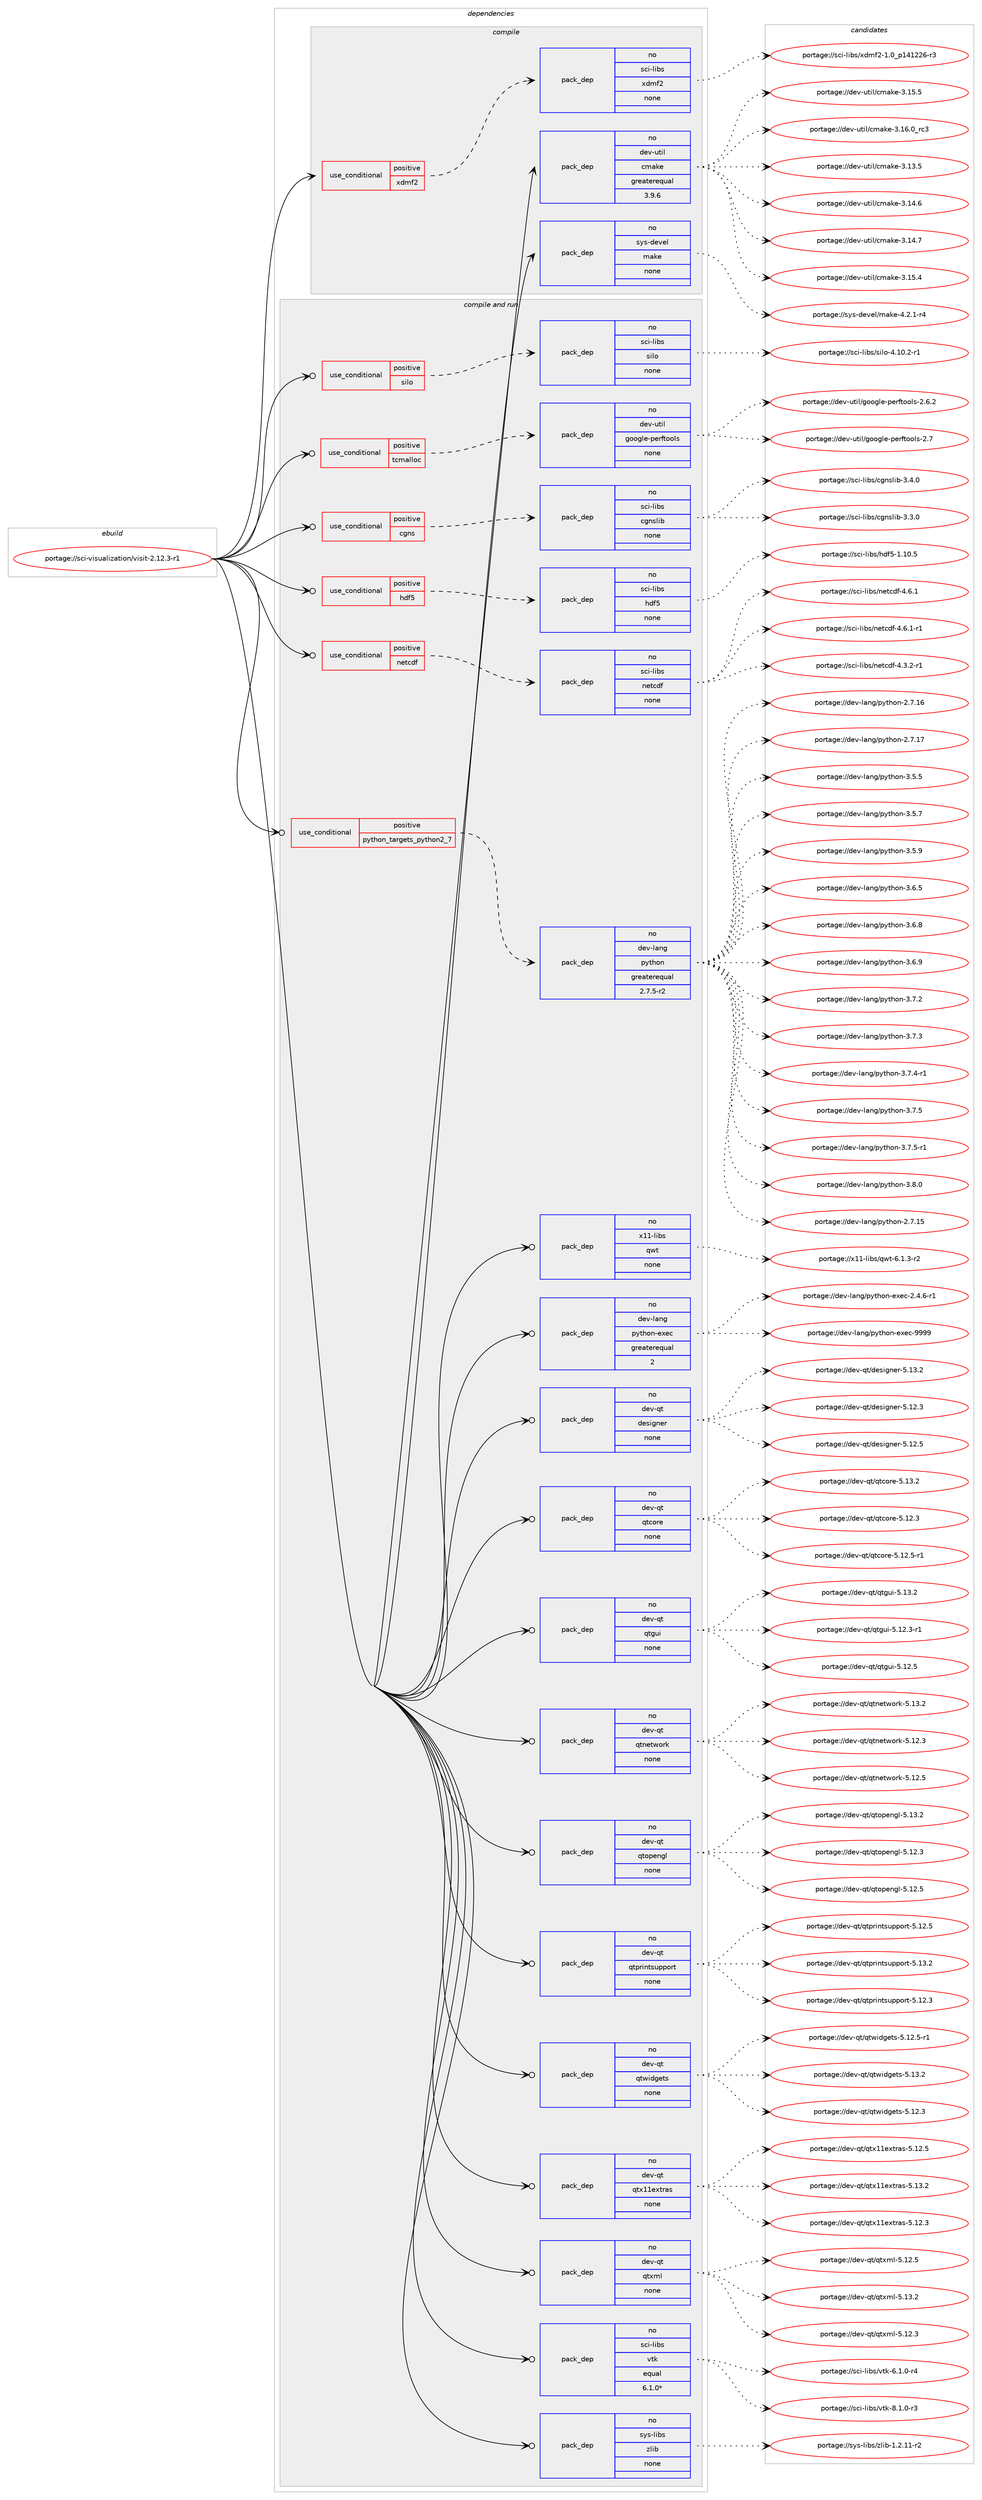 digraph prolog {

# *************
# Graph options
# *************

newrank=true;
concentrate=true;
compound=true;
graph [rankdir=LR,fontname=Helvetica,fontsize=10,ranksep=1.5];#, ranksep=2.5, nodesep=0.2];
edge  [arrowhead=vee];
node  [fontname=Helvetica,fontsize=10];

# **********
# The ebuild
# **********

subgraph cluster_leftcol {
color=gray;
rank=same;
label=<<i>ebuild</i>>;
id [label="portage://sci-visualization/visit-2.12.3-r1", color=red, width=4, href="../sci-visualization/visit-2.12.3-r1.svg"];
}

# ****************
# The dependencies
# ****************

subgraph cluster_midcol {
color=gray;
label=<<i>dependencies</i>>;
subgraph cluster_compile {
fillcolor="#eeeeee";
style=filled;
label=<<i>compile</i>>;
subgraph cond98712 {
dependency398702 [label=<<TABLE BORDER="0" CELLBORDER="1" CELLSPACING="0" CELLPADDING="4"><TR><TD ROWSPAN="3" CELLPADDING="10">use_conditional</TD></TR><TR><TD>positive</TD></TR><TR><TD>xdmf2</TD></TR></TABLE>>, shape=none, color=red];
subgraph pack293205 {
dependency398703 [label=<<TABLE BORDER="0" CELLBORDER="1" CELLSPACING="0" CELLPADDING="4" WIDTH="220"><TR><TD ROWSPAN="6" CELLPADDING="30">pack_dep</TD></TR><TR><TD WIDTH="110">no</TD></TR><TR><TD>sci-libs</TD></TR><TR><TD>xdmf2</TD></TR><TR><TD>none</TD></TR><TR><TD></TD></TR></TABLE>>, shape=none, color=blue];
}
dependency398702:e -> dependency398703:w [weight=20,style="dashed",arrowhead="vee"];
}
id:e -> dependency398702:w [weight=20,style="solid",arrowhead="vee"];
subgraph pack293206 {
dependency398704 [label=<<TABLE BORDER="0" CELLBORDER="1" CELLSPACING="0" CELLPADDING="4" WIDTH="220"><TR><TD ROWSPAN="6" CELLPADDING="30">pack_dep</TD></TR><TR><TD WIDTH="110">no</TD></TR><TR><TD>dev-util</TD></TR><TR><TD>cmake</TD></TR><TR><TD>greaterequal</TD></TR><TR><TD>3.9.6</TD></TR></TABLE>>, shape=none, color=blue];
}
id:e -> dependency398704:w [weight=20,style="solid",arrowhead="vee"];
subgraph pack293207 {
dependency398705 [label=<<TABLE BORDER="0" CELLBORDER="1" CELLSPACING="0" CELLPADDING="4" WIDTH="220"><TR><TD ROWSPAN="6" CELLPADDING="30">pack_dep</TD></TR><TR><TD WIDTH="110">no</TD></TR><TR><TD>sys-devel</TD></TR><TR><TD>make</TD></TR><TR><TD>none</TD></TR><TR><TD></TD></TR></TABLE>>, shape=none, color=blue];
}
id:e -> dependency398705:w [weight=20,style="solid",arrowhead="vee"];
}
subgraph cluster_compileandrun {
fillcolor="#eeeeee";
style=filled;
label=<<i>compile and run</i>>;
subgraph cond98713 {
dependency398706 [label=<<TABLE BORDER="0" CELLBORDER="1" CELLSPACING="0" CELLPADDING="4"><TR><TD ROWSPAN="3" CELLPADDING="10">use_conditional</TD></TR><TR><TD>positive</TD></TR><TR><TD>cgns</TD></TR></TABLE>>, shape=none, color=red];
subgraph pack293208 {
dependency398707 [label=<<TABLE BORDER="0" CELLBORDER="1" CELLSPACING="0" CELLPADDING="4" WIDTH="220"><TR><TD ROWSPAN="6" CELLPADDING="30">pack_dep</TD></TR><TR><TD WIDTH="110">no</TD></TR><TR><TD>sci-libs</TD></TR><TR><TD>cgnslib</TD></TR><TR><TD>none</TD></TR><TR><TD></TD></TR></TABLE>>, shape=none, color=blue];
}
dependency398706:e -> dependency398707:w [weight=20,style="dashed",arrowhead="vee"];
}
id:e -> dependency398706:w [weight=20,style="solid",arrowhead="odotvee"];
subgraph cond98714 {
dependency398708 [label=<<TABLE BORDER="0" CELLBORDER="1" CELLSPACING="0" CELLPADDING="4"><TR><TD ROWSPAN="3" CELLPADDING="10">use_conditional</TD></TR><TR><TD>positive</TD></TR><TR><TD>hdf5</TD></TR></TABLE>>, shape=none, color=red];
subgraph pack293209 {
dependency398709 [label=<<TABLE BORDER="0" CELLBORDER="1" CELLSPACING="0" CELLPADDING="4" WIDTH="220"><TR><TD ROWSPAN="6" CELLPADDING="30">pack_dep</TD></TR><TR><TD WIDTH="110">no</TD></TR><TR><TD>sci-libs</TD></TR><TR><TD>hdf5</TD></TR><TR><TD>none</TD></TR><TR><TD></TD></TR></TABLE>>, shape=none, color=blue];
}
dependency398708:e -> dependency398709:w [weight=20,style="dashed",arrowhead="vee"];
}
id:e -> dependency398708:w [weight=20,style="solid",arrowhead="odotvee"];
subgraph cond98715 {
dependency398710 [label=<<TABLE BORDER="0" CELLBORDER="1" CELLSPACING="0" CELLPADDING="4"><TR><TD ROWSPAN="3" CELLPADDING="10">use_conditional</TD></TR><TR><TD>positive</TD></TR><TR><TD>netcdf</TD></TR></TABLE>>, shape=none, color=red];
subgraph pack293210 {
dependency398711 [label=<<TABLE BORDER="0" CELLBORDER="1" CELLSPACING="0" CELLPADDING="4" WIDTH="220"><TR><TD ROWSPAN="6" CELLPADDING="30">pack_dep</TD></TR><TR><TD WIDTH="110">no</TD></TR><TR><TD>sci-libs</TD></TR><TR><TD>netcdf</TD></TR><TR><TD>none</TD></TR><TR><TD></TD></TR></TABLE>>, shape=none, color=blue];
}
dependency398710:e -> dependency398711:w [weight=20,style="dashed",arrowhead="vee"];
}
id:e -> dependency398710:w [weight=20,style="solid",arrowhead="odotvee"];
subgraph cond98716 {
dependency398712 [label=<<TABLE BORDER="0" CELLBORDER="1" CELLSPACING="0" CELLPADDING="4"><TR><TD ROWSPAN="3" CELLPADDING="10">use_conditional</TD></TR><TR><TD>positive</TD></TR><TR><TD>python_targets_python2_7</TD></TR></TABLE>>, shape=none, color=red];
subgraph pack293211 {
dependency398713 [label=<<TABLE BORDER="0" CELLBORDER="1" CELLSPACING="0" CELLPADDING="4" WIDTH="220"><TR><TD ROWSPAN="6" CELLPADDING="30">pack_dep</TD></TR><TR><TD WIDTH="110">no</TD></TR><TR><TD>dev-lang</TD></TR><TR><TD>python</TD></TR><TR><TD>greaterequal</TD></TR><TR><TD>2.7.5-r2</TD></TR></TABLE>>, shape=none, color=blue];
}
dependency398712:e -> dependency398713:w [weight=20,style="dashed",arrowhead="vee"];
}
id:e -> dependency398712:w [weight=20,style="solid",arrowhead="odotvee"];
subgraph cond98717 {
dependency398714 [label=<<TABLE BORDER="0" CELLBORDER="1" CELLSPACING="0" CELLPADDING="4"><TR><TD ROWSPAN="3" CELLPADDING="10">use_conditional</TD></TR><TR><TD>positive</TD></TR><TR><TD>silo</TD></TR></TABLE>>, shape=none, color=red];
subgraph pack293212 {
dependency398715 [label=<<TABLE BORDER="0" CELLBORDER="1" CELLSPACING="0" CELLPADDING="4" WIDTH="220"><TR><TD ROWSPAN="6" CELLPADDING="30">pack_dep</TD></TR><TR><TD WIDTH="110">no</TD></TR><TR><TD>sci-libs</TD></TR><TR><TD>silo</TD></TR><TR><TD>none</TD></TR><TR><TD></TD></TR></TABLE>>, shape=none, color=blue];
}
dependency398714:e -> dependency398715:w [weight=20,style="dashed",arrowhead="vee"];
}
id:e -> dependency398714:w [weight=20,style="solid",arrowhead="odotvee"];
subgraph cond98718 {
dependency398716 [label=<<TABLE BORDER="0" CELLBORDER="1" CELLSPACING="0" CELLPADDING="4"><TR><TD ROWSPAN="3" CELLPADDING="10">use_conditional</TD></TR><TR><TD>positive</TD></TR><TR><TD>tcmalloc</TD></TR></TABLE>>, shape=none, color=red];
subgraph pack293213 {
dependency398717 [label=<<TABLE BORDER="0" CELLBORDER="1" CELLSPACING="0" CELLPADDING="4" WIDTH="220"><TR><TD ROWSPAN="6" CELLPADDING="30">pack_dep</TD></TR><TR><TD WIDTH="110">no</TD></TR><TR><TD>dev-util</TD></TR><TR><TD>google-perftools</TD></TR><TR><TD>none</TD></TR><TR><TD></TD></TR></TABLE>>, shape=none, color=blue];
}
dependency398716:e -> dependency398717:w [weight=20,style="dashed",arrowhead="vee"];
}
id:e -> dependency398716:w [weight=20,style="solid",arrowhead="odotvee"];
subgraph pack293214 {
dependency398718 [label=<<TABLE BORDER="0" CELLBORDER="1" CELLSPACING="0" CELLPADDING="4" WIDTH="220"><TR><TD ROWSPAN="6" CELLPADDING="30">pack_dep</TD></TR><TR><TD WIDTH="110">no</TD></TR><TR><TD>dev-lang</TD></TR><TR><TD>python-exec</TD></TR><TR><TD>greaterequal</TD></TR><TR><TD>2</TD></TR></TABLE>>, shape=none, color=blue];
}
id:e -> dependency398718:w [weight=20,style="solid",arrowhead="odotvee"];
subgraph pack293215 {
dependency398719 [label=<<TABLE BORDER="0" CELLBORDER="1" CELLSPACING="0" CELLPADDING="4" WIDTH="220"><TR><TD ROWSPAN="6" CELLPADDING="30">pack_dep</TD></TR><TR><TD WIDTH="110">no</TD></TR><TR><TD>dev-qt</TD></TR><TR><TD>designer</TD></TR><TR><TD>none</TD></TR><TR><TD></TD></TR></TABLE>>, shape=none, color=blue];
}
id:e -> dependency398719:w [weight=20,style="solid",arrowhead="odotvee"];
subgraph pack293216 {
dependency398720 [label=<<TABLE BORDER="0" CELLBORDER="1" CELLSPACING="0" CELLPADDING="4" WIDTH="220"><TR><TD ROWSPAN="6" CELLPADDING="30">pack_dep</TD></TR><TR><TD WIDTH="110">no</TD></TR><TR><TD>dev-qt</TD></TR><TR><TD>qtcore</TD></TR><TR><TD>none</TD></TR><TR><TD></TD></TR></TABLE>>, shape=none, color=blue];
}
id:e -> dependency398720:w [weight=20,style="solid",arrowhead="odotvee"];
subgraph pack293217 {
dependency398721 [label=<<TABLE BORDER="0" CELLBORDER="1" CELLSPACING="0" CELLPADDING="4" WIDTH="220"><TR><TD ROWSPAN="6" CELLPADDING="30">pack_dep</TD></TR><TR><TD WIDTH="110">no</TD></TR><TR><TD>dev-qt</TD></TR><TR><TD>qtgui</TD></TR><TR><TD>none</TD></TR><TR><TD></TD></TR></TABLE>>, shape=none, color=blue];
}
id:e -> dependency398721:w [weight=20,style="solid",arrowhead="odotvee"];
subgraph pack293218 {
dependency398722 [label=<<TABLE BORDER="0" CELLBORDER="1" CELLSPACING="0" CELLPADDING="4" WIDTH="220"><TR><TD ROWSPAN="6" CELLPADDING="30">pack_dep</TD></TR><TR><TD WIDTH="110">no</TD></TR><TR><TD>dev-qt</TD></TR><TR><TD>qtnetwork</TD></TR><TR><TD>none</TD></TR><TR><TD></TD></TR></TABLE>>, shape=none, color=blue];
}
id:e -> dependency398722:w [weight=20,style="solid",arrowhead="odotvee"];
subgraph pack293219 {
dependency398723 [label=<<TABLE BORDER="0" CELLBORDER="1" CELLSPACING="0" CELLPADDING="4" WIDTH="220"><TR><TD ROWSPAN="6" CELLPADDING="30">pack_dep</TD></TR><TR><TD WIDTH="110">no</TD></TR><TR><TD>dev-qt</TD></TR><TR><TD>qtopengl</TD></TR><TR><TD>none</TD></TR><TR><TD></TD></TR></TABLE>>, shape=none, color=blue];
}
id:e -> dependency398723:w [weight=20,style="solid",arrowhead="odotvee"];
subgraph pack293220 {
dependency398724 [label=<<TABLE BORDER="0" CELLBORDER="1" CELLSPACING="0" CELLPADDING="4" WIDTH="220"><TR><TD ROWSPAN="6" CELLPADDING="30">pack_dep</TD></TR><TR><TD WIDTH="110">no</TD></TR><TR><TD>dev-qt</TD></TR><TR><TD>qtprintsupport</TD></TR><TR><TD>none</TD></TR><TR><TD></TD></TR></TABLE>>, shape=none, color=blue];
}
id:e -> dependency398724:w [weight=20,style="solid",arrowhead="odotvee"];
subgraph pack293221 {
dependency398725 [label=<<TABLE BORDER="0" CELLBORDER="1" CELLSPACING="0" CELLPADDING="4" WIDTH="220"><TR><TD ROWSPAN="6" CELLPADDING="30">pack_dep</TD></TR><TR><TD WIDTH="110">no</TD></TR><TR><TD>dev-qt</TD></TR><TR><TD>qtwidgets</TD></TR><TR><TD>none</TD></TR><TR><TD></TD></TR></TABLE>>, shape=none, color=blue];
}
id:e -> dependency398725:w [weight=20,style="solid",arrowhead="odotvee"];
subgraph pack293222 {
dependency398726 [label=<<TABLE BORDER="0" CELLBORDER="1" CELLSPACING="0" CELLPADDING="4" WIDTH="220"><TR><TD ROWSPAN="6" CELLPADDING="30">pack_dep</TD></TR><TR><TD WIDTH="110">no</TD></TR><TR><TD>dev-qt</TD></TR><TR><TD>qtx11extras</TD></TR><TR><TD>none</TD></TR><TR><TD></TD></TR></TABLE>>, shape=none, color=blue];
}
id:e -> dependency398726:w [weight=20,style="solid",arrowhead="odotvee"];
subgraph pack293223 {
dependency398727 [label=<<TABLE BORDER="0" CELLBORDER="1" CELLSPACING="0" CELLPADDING="4" WIDTH="220"><TR><TD ROWSPAN="6" CELLPADDING="30">pack_dep</TD></TR><TR><TD WIDTH="110">no</TD></TR><TR><TD>dev-qt</TD></TR><TR><TD>qtxml</TD></TR><TR><TD>none</TD></TR><TR><TD></TD></TR></TABLE>>, shape=none, color=blue];
}
id:e -> dependency398727:w [weight=20,style="solid",arrowhead="odotvee"];
subgraph pack293224 {
dependency398728 [label=<<TABLE BORDER="0" CELLBORDER="1" CELLSPACING="0" CELLPADDING="4" WIDTH="220"><TR><TD ROWSPAN="6" CELLPADDING="30">pack_dep</TD></TR><TR><TD WIDTH="110">no</TD></TR><TR><TD>sci-libs</TD></TR><TR><TD>vtk</TD></TR><TR><TD>equal</TD></TR><TR><TD>6.1.0*</TD></TR></TABLE>>, shape=none, color=blue];
}
id:e -> dependency398728:w [weight=20,style="solid",arrowhead="odotvee"];
subgraph pack293225 {
dependency398729 [label=<<TABLE BORDER="0" CELLBORDER="1" CELLSPACING="0" CELLPADDING="4" WIDTH="220"><TR><TD ROWSPAN="6" CELLPADDING="30">pack_dep</TD></TR><TR><TD WIDTH="110">no</TD></TR><TR><TD>sys-libs</TD></TR><TR><TD>zlib</TD></TR><TR><TD>none</TD></TR><TR><TD></TD></TR></TABLE>>, shape=none, color=blue];
}
id:e -> dependency398729:w [weight=20,style="solid",arrowhead="odotvee"];
subgraph pack293226 {
dependency398730 [label=<<TABLE BORDER="0" CELLBORDER="1" CELLSPACING="0" CELLPADDING="4" WIDTH="220"><TR><TD ROWSPAN="6" CELLPADDING="30">pack_dep</TD></TR><TR><TD WIDTH="110">no</TD></TR><TR><TD>x11-libs</TD></TR><TR><TD>qwt</TD></TR><TR><TD>none</TD></TR><TR><TD></TD></TR></TABLE>>, shape=none, color=blue];
}
id:e -> dependency398730:w [weight=20,style="solid",arrowhead="odotvee"];
}
subgraph cluster_run {
fillcolor="#eeeeee";
style=filled;
label=<<i>run</i>>;
}
}

# **************
# The candidates
# **************

subgraph cluster_choices {
rank=same;
color=gray;
label=<<i>candidates</i>>;

subgraph choice293205 {
color=black;
nodesep=1;
choiceportage115991054510810598115471201001091025045494648951124952495050544511451 [label="portage://sci-libs/xdmf2-1.0_p141226-r3", color=red, width=4,href="../sci-libs/xdmf2-1.0_p141226-r3.svg"];
dependency398703:e -> choiceportage115991054510810598115471201001091025045494648951124952495050544511451:w [style=dotted,weight="100"];
}
subgraph choice293206 {
color=black;
nodesep=1;
choiceportage1001011184511711610510847991099710710145514649514653 [label="portage://dev-util/cmake-3.13.5", color=red, width=4,href="../dev-util/cmake-3.13.5.svg"];
choiceportage1001011184511711610510847991099710710145514649524654 [label="portage://dev-util/cmake-3.14.6", color=red, width=4,href="../dev-util/cmake-3.14.6.svg"];
choiceportage1001011184511711610510847991099710710145514649524655 [label="portage://dev-util/cmake-3.14.7", color=red, width=4,href="../dev-util/cmake-3.14.7.svg"];
choiceportage1001011184511711610510847991099710710145514649534652 [label="portage://dev-util/cmake-3.15.4", color=red, width=4,href="../dev-util/cmake-3.15.4.svg"];
choiceportage1001011184511711610510847991099710710145514649534653 [label="portage://dev-util/cmake-3.15.5", color=red, width=4,href="../dev-util/cmake-3.15.5.svg"];
choiceportage1001011184511711610510847991099710710145514649544648951149951 [label="portage://dev-util/cmake-3.16.0_rc3", color=red, width=4,href="../dev-util/cmake-3.16.0_rc3.svg"];
dependency398704:e -> choiceportage1001011184511711610510847991099710710145514649514653:w [style=dotted,weight="100"];
dependency398704:e -> choiceportage1001011184511711610510847991099710710145514649524654:w [style=dotted,weight="100"];
dependency398704:e -> choiceportage1001011184511711610510847991099710710145514649524655:w [style=dotted,weight="100"];
dependency398704:e -> choiceportage1001011184511711610510847991099710710145514649534652:w [style=dotted,weight="100"];
dependency398704:e -> choiceportage1001011184511711610510847991099710710145514649534653:w [style=dotted,weight="100"];
dependency398704:e -> choiceportage1001011184511711610510847991099710710145514649544648951149951:w [style=dotted,weight="100"];
}
subgraph choice293207 {
color=black;
nodesep=1;
choiceportage1151211154510010111810110847109971071014552465046494511452 [label="portage://sys-devel/make-4.2.1-r4", color=red, width=4,href="../sys-devel/make-4.2.1-r4.svg"];
dependency398705:e -> choiceportage1151211154510010111810110847109971071014552465046494511452:w [style=dotted,weight="100"];
}
subgraph choice293208 {
color=black;
nodesep=1;
choiceportage115991054510810598115479910311011510810598455146514648 [label="portage://sci-libs/cgnslib-3.3.0", color=red, width=4,href="../sci-libs/cgnslib-3.3.0.svg"];
choiceportage115991054510810598115479910311011510810598455146524648 [label="portage://sci-libs/cgnslib-3.4.0", color=red, width=4,href="../sci-libs/cgnslib-3.4.0.svg"];
dependency398707:e -> choiceportage115991054510810598115479910311011510810598455146514648:w [style=dotted,weight="100"];
dependency398707:e -> choiceportage115991054510810598115479910311011510810598455146524648:w [style=dotted,weight="100"];
}
subgraph choice293209 {
color=black;
nodesep=1;
choiceportage115991054510810598115471041001025345494649484653 [label="portage://sci-libs/hdf5-1.10.5", color=red, width=4,href="../sci-libs/hdf5-1.10.5.svg"];
dependency398709:e -> choiceportage115991054510810598115471041001025345494649484653:w [style=dotted,weight="100"];
}
subgraph choice293210 {
color=black;
nodesep=1;
choiceportage11599105451081059811547110101116991001024552465146504511449 [label="portage://sci-libs/netcdf-4.3.2-r1", color=red, width=4,href="../sci-libs/netcdf-4.3.2-r1.svg"];
choiceportage1159910545108105981154711010111699100102455246544649 [label="portage://sci-libs/netcdf-4.6.1", color=red, width=4,href="../sci-libs/netcdf-4.6.1.svg"];
choiceportage11599105451081059811547110101116991001024552465446494511449 [label="portage://sci-libs/netcdf-4.6.1-r1", color=red, width=4,href="../sci-libs/netcdf-4.6.1-r1.svg"];
dependency398711:e -> choiceportage11599105451081059811547110101116991001024552465146504511449:w [style=dotted,weight="100"];
dependency398711:e -> choiceportage1159910545108105981154711010111699100102455246544649:w [style=dotted,weight="100"];
dependency398711:e -> choiceportage11599105451081059811547110101116991001024552465446494511449:w [style=dotted,weight="100"];
}
subgraph choice293211 {
color=black;
nodesep=1;
choiceportage10010111845108971101034711212111610411111045504655464953 [label="portage://dev-lang/python-2.7.15", color=red, width=4,href="../dev-lang/python-2.7.15.svg"];
choiceportage10010111845108971101034711212111610411111045504655464954 [label="portage://dev-lang/python-2.7.16", color=red, width=4,href="../dev-lang/python-2.7.16.svg"];
choiceportage10010111845108971101034711212111610411111045504655464955 [label="portage://dev-lang/python-2.7.17", color=red, width=4,href="../dev-lang/python-2.7.17.svg"];
choiceportage100101118451089711010347112121116104111110455146534653 [label="portage://dev-lang/python-3.5.5", color=red, width=4,href="../dev-lang/python-3.5.5.svg"];
choiceportage100101118451089711010347112121116104111110455146534655 [label="portage://dev-lang/python-3.5.7", color=red, width=4,href="../dev-lang/python-3.5.7.svg"];
choiceportage100101118451089711010347112121116104111110455146534657 [label="portage://dev-lang/python-3.5.9", color=red, width=4,href="../dev-lang/python-3.5.9.svg"];
choiceportage100101118451089711010347112121116104111110455146544653 [label="portage://dev-lang/python-3.6.5", color=red, width=4,href="../dev-lang/python-3.6.5.svg"];
choiceportage100101118451089711010347112121116104111110455146544656 [label="portage://dev-lang/python-3.6.8", color=red, width=4,href="../dev-lang/python-3.6.8.svg"];
choiceportage100101118451089711010347112121116104111110455146544657 [label="portage://dev-lang/python-3.6.9", color=red, width=4,href="../dev-lang/python-3.6.9.svg"];
choiceportage100101118451089711010347112121116104111110455146554650 [label="portage://dev-lang/python-3.7.2", color=red, width=4,href="../dev-lang/python-3.7.2.svg"];
choiceportage100101118451089711010347112121116104111110455146554651 [label="portage://dev-lang/python-3.7.3", color=red, width=4,href="../dev-lang/python-3.7.3.svg"];
choiceportage1001011184510897110103471121211161041111104551465546524511449 [label="portage://dev-lang/python-3.7.4-r1", color=red, width=4,href="../dev-lang/python-3.7.4-r1.svg"];
choiceportage100101118451089711010347112121116104111110455146554653 [label="portage://dev-lang/python-3.7.5", color=red, width=4,href="../dev-lang/python-3.7.5.svg"];
choiceportage1001011184510897110103471121211161041111104551465546534511449 [label="portage://dev-lang/python-3.7.5-r1", color=red, width=4,href="../dev-lang/python-3.7.5-r1.svg"];
choiceportage100101118451089711010347112121116104111110455146564648 [label="portage://dev-lang/python-3.8.0", color=red, width=4,href="../dev-lang/python-3.8.0.svg"];
dependency398713:e -> choiceportage10010111845108971101034711212111610411111045504655464953:w [style=dotted,weight="100"];
dependency398713:e -> choiceportage10010111845108971101034711212111610411111045504655464954:w [style=dotted,weight="100"];
dependency398713:e -> choiceportage10010111845108971101034711212111610411111045504655464955:w [style=dotted,weight="100"];
dependency398713:e -> choiceportage100101118451089711010347112121116104111110455146534653:w [style=dotted,weight="100"];
dependency398713:e -> choiceportage100101118451089711010347112121116104111110455146534655:w [style=dotted,weight="100"];
dependency398713:e -> choiceportage100101118451089711010347112121116104111110455146534657:w [style=dotted,weight="100"];
dependency398713:e -> choiceportage100101118451089711010347112121116104111110455146544653:w [style=dotted,weight="100"];
dependency398713:e -> choiceportage100101118451089711010347112121116104111110455146544656:w [style=dotted,weight="100"];
dependency398713:e -> choiceportage100101118451089711010347112121116104111110455146544657:w [style=dotted,weight="100"];
dependency398713:e -> choiceportage100101118451089711010347112121116104111110455146554650:w [style=dotted,weight="100"];
dependency398713:e -> choiceportage100101118451089711010347112121116104111110455146554651:w [style=dotted,weight="100"];
dependency398713:e -> choiceportage1001011184510897110103471121211161041111104551465546524511449:w [style=dotted,weight="100"];
dependency398713:e -> choiceportage100101118451089711010347112121116104111110455146554653:w [style=dotted,weight="100"];
dependency398713:e -> choiceportage1001011184510897110103471121211161041111104551465546534511449:w [style=dotted,weight="100"];
dependency398713:e -> choiceportage100101118451089711010347112121116104111110455146564648:w [style=dotted,weight="100"];
}
subgraph choice293212 {
color=black;
nodesep=1;
choiceportage11599105451081059811547115105108111455246494846504511449 [label="portage://sci-libs/silo-4.10.2-r1", color=red, width=4,href="../sci-libs/silo-4.10.2-r1.svg"];
dependency398715:e -> choiceportage11599105451081059811547115105108111455246494846504511449:w [style=dotted,weight="100"];
}
subgraph choice293213 {
color=black;
nodesep=1;
choiceportage100101118451171161051084710311111110310810145112101114102116111111108115455046544650 [label="portage://dev-util/google-perftools-2.6.2", color=red, width=4,href="../dev-util/google-perftools-2.6.2.svg"];
choiceportage10010111845117116105108471031111111031081014511210111410211611111110811545504655 [label="portage://dev-util/google-perftools-2.7", color=red, width=4,href="../dev-util/google-perftools-2.7.svg"];
dependency398717:e -> choiceportage100101118451171161051084710311111110310810145112101114102116111111108115455046544650:w [style=dotted,weight="100"];
dependency398717:e -> choiceportage10010111845117116105108471031111111031081014511210111410211611111110811545504655:w [style=dotted,weight="100"];
}
subgraph choice293214 {
color=black;
nodesep=1;
choiceportage10010111845108971101034711212111610411111045101120101994550465246544511449 [label="portage://dev-lang/python-exec-2.4.6-r1", color=red, width=4,href="../dev-lang/python-exec-2.4.6-r1.svg"];
choiceportage10010111845108971101034711212111610411111045101120101994557575757 [label="portage://dev-lang/python-exec-9999", color=red, width=4,href="../dev-lang/python-exec-9999.svg"];
dependency398718:e -> choiceportage10010111845108971101034711212111610411111045101120101994550465246544511449:w [style=dotted,weight="100"];
dependency398718:e -> choiceportage10010111845108971101034711212111610411111045101120101994557575757:w [style=dotted,weight="100"];
}
subgraph choice293215 {
color=black;
nodesep=1;
choiceportage100101118451131164710010111510510311010111445534649504651 [label="portage://dev-qt/designer-5.12.3", color=red, width=4,href="../dev-qt/designer-5.12.3.svg"];
choiceportage100101118451131164710010111510510311010111445534649504653 [label="portage://dev-qt/designer-5.12.5", color=red, width=4,href="../dev-qt/designer-5.12.5.svg"];
choiceportage100101118451131164710010111510510311010111445534649514650 [label="portage://dev-qt/designer-5.13.2", color=red, width=4,href="../dev-qt/designer-5.13.2.svg"];
dependency398719:e -> choiceportage100101118451131164710010111510510311010111445534649504651:w [style=dotted,weight="100"];
dependency398719:e -> choiceportage100101118451131164710010111510510311010111445534649504653:w [style=dotted,weight="100"];
dependency398719:e -> choiceportage100101118451131164710010111510510311010111445534649514650:w [style=dotted,weight="100"];
}
subgraph choice293216 {
color=black;
nodesep=1;
choiceportage10010111845113116471131169911111410145534649504651 [label="portage://dev-qt/qtcore-5.12.3", color=red, width=4,href="../dev-qt/qtcore-5.12.3.svg"];
choiceportage100101118451131164711311699111114101455346495046534511449 [label="portage://dev-qt/qtcore-5.12.5-r1", color=red, width=4,href="../dev-qt/qtcore-5.12.5-r1.svg"];
choiceportage10010111845113116471131169911111410145534649514650 [label="portage://dev-qt/qtcore-5.13.2", color=red, width=4,href="../dev-qt/qtcore-5.13.2.svg"];
dependency398720:e -> choiceportage10010111845113116471131169911111410145534649504651:w [style=dotted,weight="100"];
dependency398720:e -> choiceportage100101118451131164711311699111114101455346495046534511449:w [style=dotted,weight="100"];
dependency398720:e -> choiceportage10010111845113116471131169911111410145534649514650:w [style=dotted,weight="100"];
}
subgraph choice293217 {
color=black;
nodesep=1;
choiceportage1001011184511311647113116103117105455346495046514511449 [label="portage://dev-qt/qtgui-5.12.3-r1", color=red, width=4,href="../dev-qt/qtgui-5.12.3-r1.svg"];
choiceportage100101118451131164711311610311710545534649504653 [label="portage://dev-qt/qtgui-5.12.5", color=red, width=4,href="../dev-qt/qtgui-5.12.5.svg"];
choiceportage100101118451131164711311610311710545534649514650 [label="portage://dev-qt/qtgui-5.13.2", color=red, width=4,href="../dev-qt/qtgui-5.13.2.svg"];
dependency398721:e -> choiceportage1001011184511311647113116103117105455346495046514511449:w [style=dotted,weight="100"];
dependency398721:e -> choiceportage100101118451131164711311610311710545534649504653:w [style=dotted,weight="100"];
dependency398721:e -> choiceportage100101118451131164711311610311710545534649514650:w [style=dotted,weight="100"];
}
subgraph choice293218 {
color=black;
nodesep=1;
choiceportage100101118451131164711311611010111611911111410745534649504651 [label="portage://dev-qt/qtnetwork-5.12.3", color=red, width=4,href="../dev-qt/qtnetwork-5.12.3.svg"];
choiceportage100101118451131164711311611010111611911111410745534649504653 [label="portage://dev-qt/qtnetwork-5.12.5", color=red, width=4,href="../dev-qt/qtnetwork-5.12.5.svg"];
choiceportage100101118451131164711311611010111611911111410745534649514650 [label="portage://dev-qt/qtnetwork-5.13.2", color=red, width=4,href="../dev-qt/qtnetwork-5.13.2.svg"];
dependency398722:e -> choiceportage100101118451131164711311611010111611911111410745534649504651:w [style=dotted,weight="100"];
dependency398722:e -> choiceportage100101118451131164711311611010111611911111410745534649504653:w [style=dotted,weight="100"];
dependency398722:e -> choiceportage100101118451131164711311611010111611911111410745534649514650:w [style=dotted,weight="100"];
}
subgraph choice293219 {
color=black;
nodesep=1;
choiceportage100101118451131164711311611111210111010310845534649504651 [label="portage://dev-qt/qtopengl-5.12.3", color=red, width=4,href="../dev-qt/qtopengl-5.12.3.svg"];
choiceportage100101118451131164711311611111210111010310845534649504653 [label="portage://dev-qt/qtopengl-5.12.5", color=red, width=4,href="../dev-qt/qtopengl-5.12.5.svg"];
choiceportage100101118451131164711311611111210111010310845534649514650 [label="portage://dev-qt/qtopengl-5.13.2", color=red, width=4,href="../dev-qt/qtopengl-5.13.2.svg"];
dependency398723:e -> choiceportage100101118451131164711311611111210111010310845534649504651:w [style=dotted,weight="100"];
dependency398723:e -> choiceportage100101118451131164711311611111210111010310845534649504653:w [style=dotted,weight="100"];
dependency398723:e -> choiceportage100101118451131164711311611111210111010310845534649514650:w [style=dotted,weight="100"];
}
subgraph choice293220 {
color=black;
nodesep=1;
choiceportage100101118451131164711311611211410511011611511711211211111411645534649504651 [label="portage://dev-qt/qtprintsupport-5.12.3", color=red, width=4,href="../dev-qt/qtprintsupport-5.12.3.svg"];
choiceportage100101118451131164711311611211410511011611511711211211111411645534649504653 [label="portage://dev-qt/qtprintsupport-5.12.5", color=red, width=4,href="../dev-qt/qtprintsupport-5.12.5.svg"];
choiceportage100101118451131164711311611211410511011611511711211211111411645534649514650 [label="portage://dev-qt/qtprintsupport-5.13.2", color=red, width=4,href="../dev-qt/qtprintsupport-5.13.2.svg"];
dependency398724:e -> choiceportage100101118451131164711311611211410511011611511711211211111411645534649504651:w [style=dotted,weight="100"];
dependency398724:e -> choiceportage100101118451131164711311611211410511011611511711211211111411645534649504653:w [style=dotted,weight="100"];
dependency398724:e -> choiceportage100101118451131164711311611211410511011611511711211211111411645534649514650:w [style=dotted,weight="100"];
}
subgraph choice293221 {
color=black;
nodesep=1;
choiceportage100101118451131164711311611910510010310111611545534649504651 [label="portage://dev-qt/qtwidgets-5.12.3", color=red, width=4,href="../dev-qt/qtwidgets-5.12.3.svg"];
choiceportage1001011184511311647113116119105100103101116115455346495046534511449 [label="portage://dev-qt/qtwidgets-5.12.5-r1", color=red, width=4,href="../dev-qt/qtwidgets-5.12.5-r1.svg"];
choiceportage100101118451131164711311611910510010310111611545534649514650 [label="portage://dev-qt/qtwidgets-5.13.2", color=red, width=4,href="../dev-qt/qtwidgets-5.13.2.svg"];
dependency398725:e -> choiceportage100101118451131164711311611910510010310111611545534649504651:w [style=dotted,weight="100"];
dependency398725:e -> choiceportage1001011184511311647113116119105100103101116115455346495046534511449:w [style=dotted,weight="100"];
dependency398725:e -> choiceportage100101118451131164711311611910510010310111611545534649514650:w [style=dotted,weight="100"];
}
subgraph choice293222 {
color=black;
nodesep=1;
choiceportage100101118451131164711311612049491011201161149711545534649504651 [label="portage://dev-qt/qtx11extras-5.12.3", color=red, width=4,href="../dev-qt/qtx11extras-5.12.3.svg"];
choiceportage100101118451131164711311612049491011201161149711545534649504653 [label="portage://dev-qt/qtx11extras-5.12.5", color=red, width=4,href="../dev-qt/qtx11extras-5.12.5.svg"];
choiceportage100101118451131164711311612049491011201161149711545534649514650 [label="portage://dev-qt/qtx11extras-5.13.2", color=red, width=4,href="../dev-qt/qtx11extras-5.13.2.svg"];
dependency398726:e -> choiceportage100101118451131164711311612049491011201161149711545534649504651:w [style=dotted,weight="100"];
dependency398726:e -> choiceportage100101118451131164711311612049491011201161149711545534649504653:w [style=dotted,weight="100"];
dependency398726:e -> choiceportage100101118451131164711311612049491011201161149711545534649514650:w [style=dotted,weight="100"];
}
subgraph choice293223 {
color=black;
nodesep=1;
choiceportage100101118451131164711311612010910845534649504651 [label="portage://dev-qt/qtxml-5.12.3", color=red, width=4,href="../dev-qt/qtxml-5.12.3.svg"];
choiceportage100101118451131164711311612010910845534649504653 [label="portage://dev-qt/qtxml-5.12.5", color=red, width=4,href="../dev-qt/qtxml-5.12.5.svg"];
choiceportage100101118451131164711311612010910845534649514650 [label="portage://dev-qt/qtxml-5.13.2", color=red, width=4,href="../dev-qt/qtxml-5.13.2.svg"];
dependency398727:e -> choiceportage100101118451131164711311612010910845534649504651:w [style=dotted,weight="100"];
dependency398727:e -> choiceportage100101118451131164711311612010910845534649504653:w [style=dotted,weight="100"];
dependency398727:e -> choiceportage100101118451131164711311612010910845534649514650:w [style=dotted,weight="100"];
}
subgraph choice293224 {
color=black;
nodesep=1;
choiceportage115991054510810598115471181161074554464946484511452 [label="portage://sci-libs/vtk-6.1.0-r4", color=red, width=4,href="../sci-libs/vtk-6.1.0-r4.svg"];
choiceportage115991054510810598115471181161074556464946484511451 [label="portage://sci-libs/vtk-8.1.0-r3", color=red, width=4,href="../sci-libs/vtk-8.1.0-r3.svg"];
dependency398728:e -> choiceportage115991054510810598115471181161074554464946484511452:w [style=dotted,weight="100"];
dependency398728:e -> choiceportage115991054510810598115471181161074556464946484511451:w [style=dotted,weight="100"];
}
subgraph choice293225 {
color=black;
nodesep=1;
choiceportage11512111545108105981154712210810598454946504649494511450 [label="portage://sys-libs/zlib-1.2.11-r2", color=red, width=4,href="../sys-libs/zlib-1.2.11-r2.svg"];
dependency398729:e -> choiceportage11512111545108105981154712210810598454946504649494511450:w [style=dotted,weight="100"];
}
subgraph choice293226 {
color=black;
nodesep=1;
choiceportage12049494510810598115471131191164554464946514511450 [label="portage://x11-libs/qwt-6.1.3-r2", color=red, width=4,href="../x11-libs/qwt-6.1.3-r2.svg"];
dependency398730:e -> choiceportage12049494510810598115471131191164554464946514511450:w [style=dotted,weight="100"];
}
}

}
